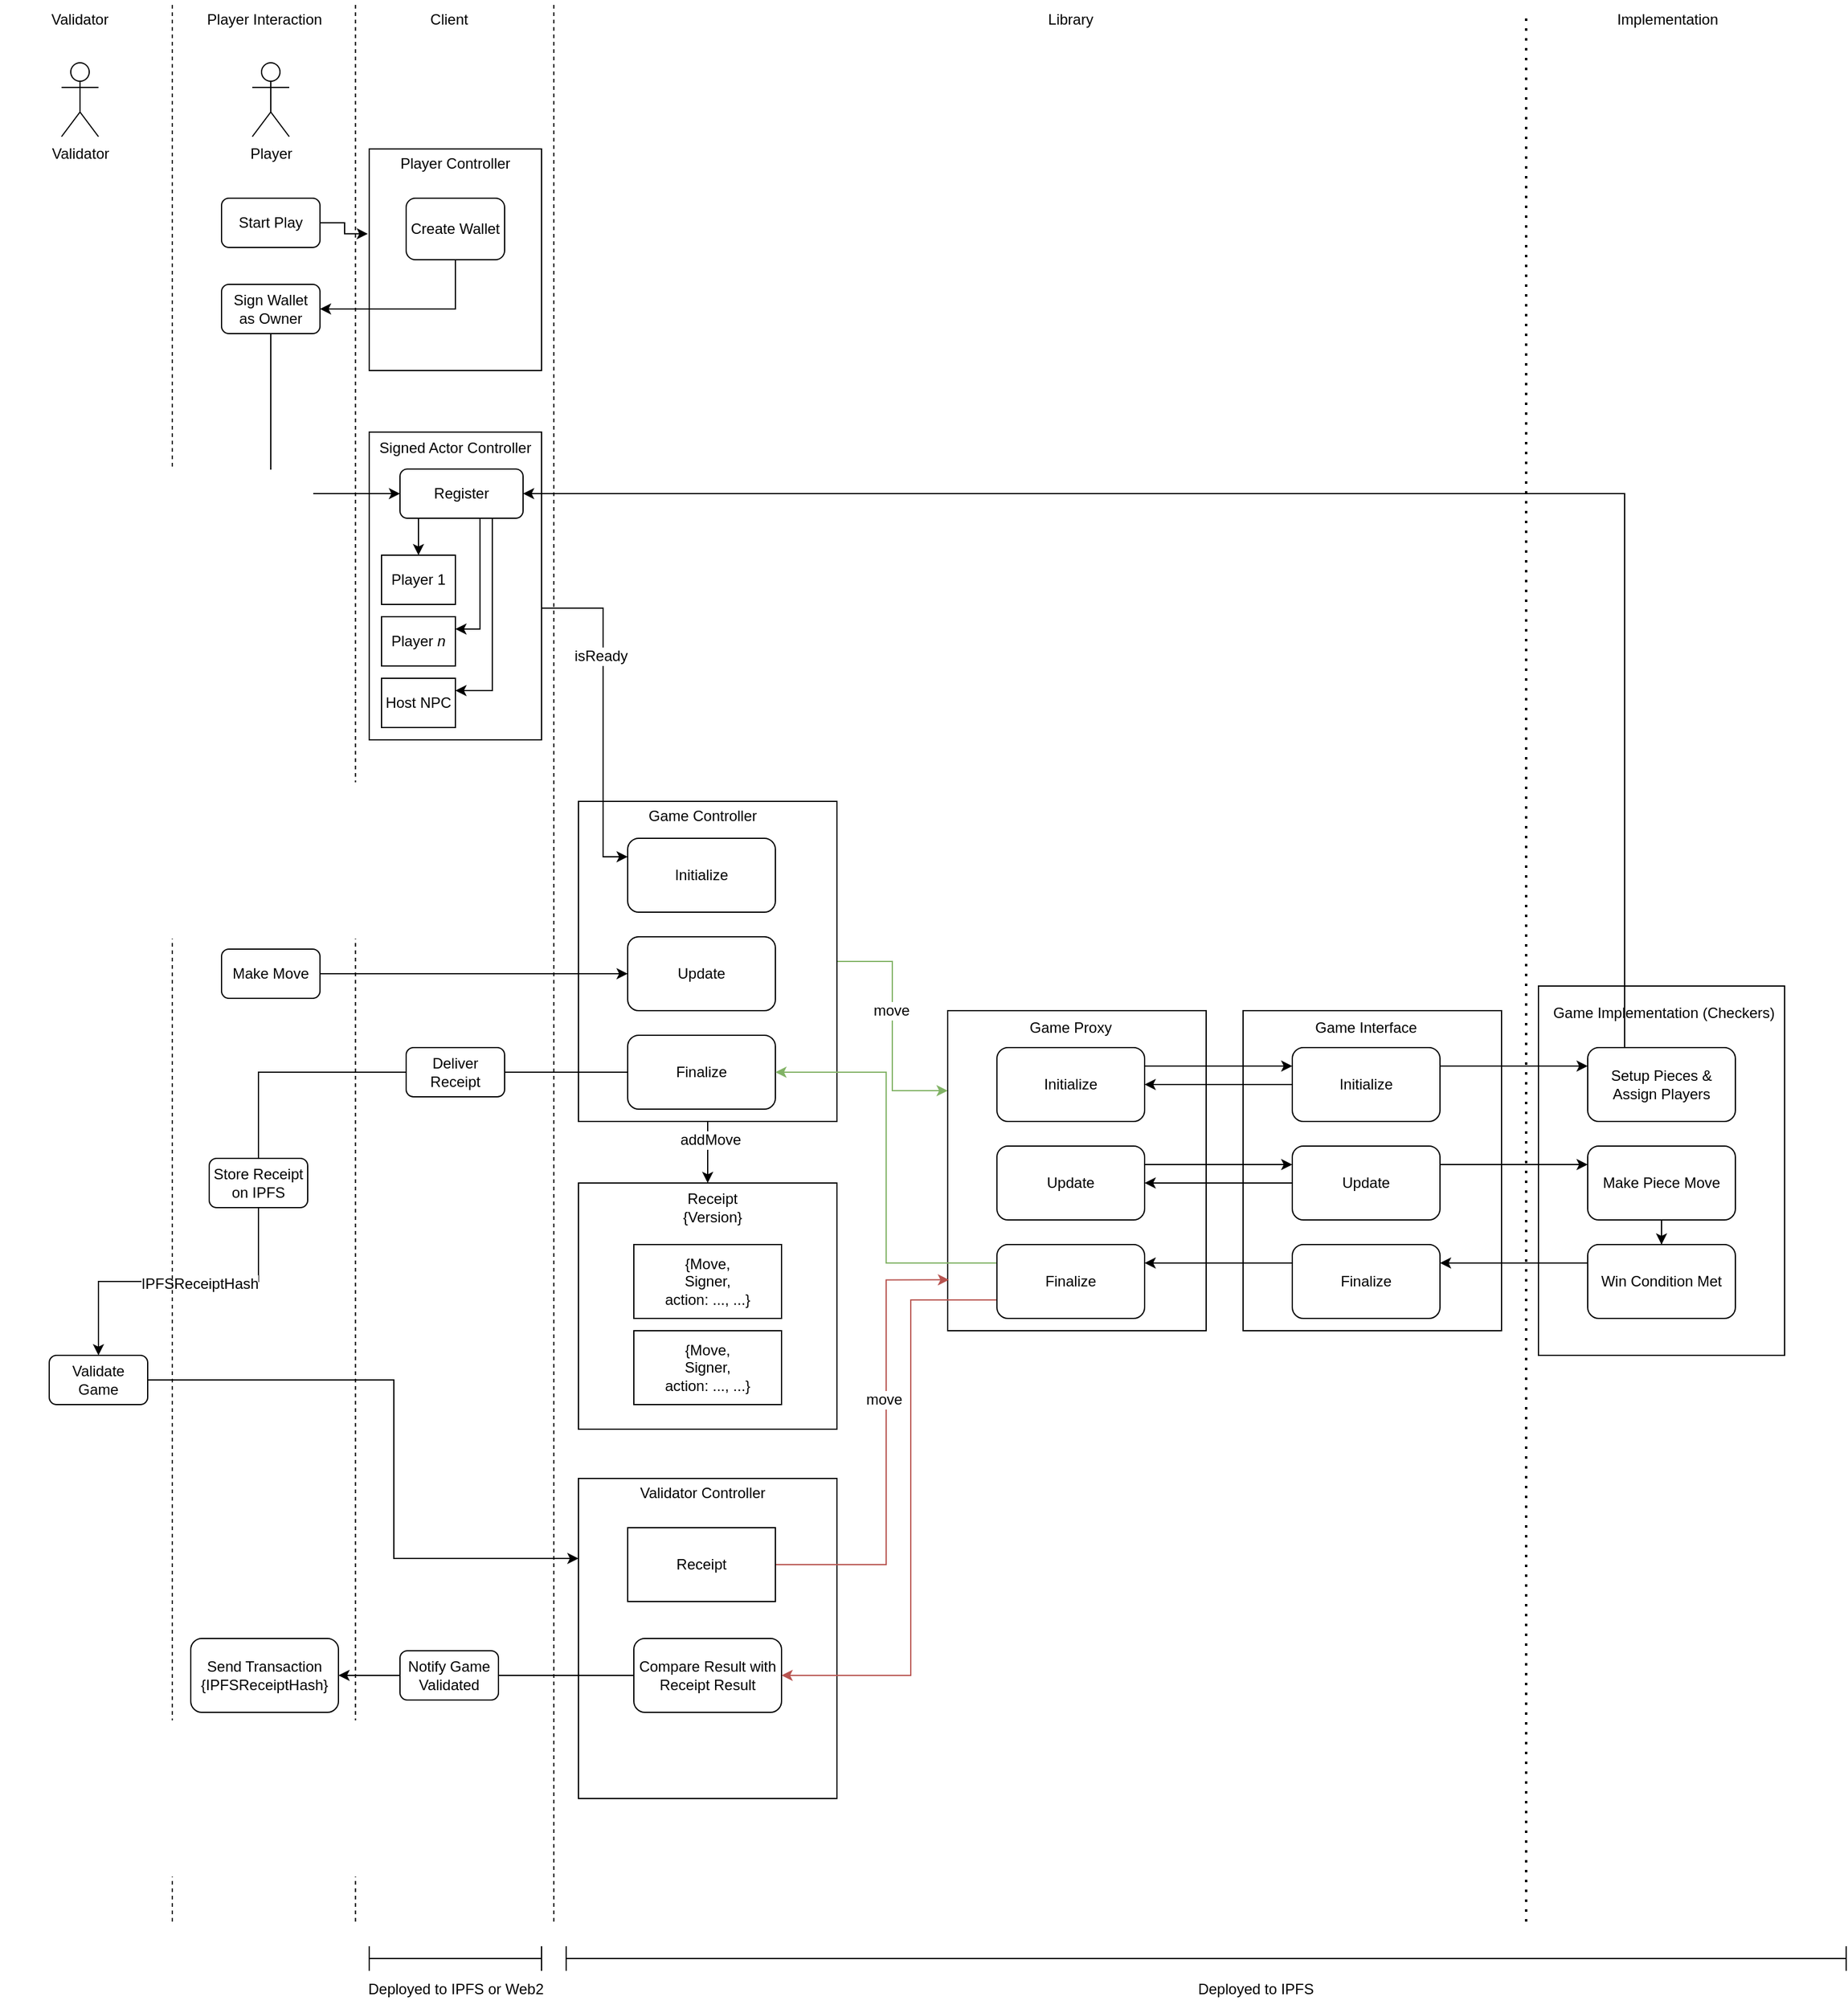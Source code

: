 <mxfile version="20.2.8" type="device"><diagram id="gDcPf-EVRQ7XJ19gjUli" name="Page-1"><mxGraphModel dx="1818" dy="1817" grid="1" gridSize="10" guides="1" tooltips="1" connect="1" arrows="1" fold="1" page="1" pageScale="1" pageWidth="850" pageHeight="1100" math="0" shadow="0"><root><mxCell id="0"/><mxCell id="1" parent="0"/><mxCell id="kvZeWbF67qn4dsBfVBK_-65" value="Validator Controller" style="rounded=0;whiteSpace=wrap;html=1;strokeColor=default;fontFamily=Helvetica;fontSize=12;fontColor=default;fillColor=default;movableLabel=1;" vertex="1" parent="1"><mxGeometry x="420" y="1140" width="210" height="260" as="geometry"><mxPoint x="-4" y="-118" as="offset"/></mxGeometry></mxCell><mxCell id="kvZeWbF67qn4dsBfVBK_-87" value="Game Implementation (Checkers)" style="rounded=0;whiteSpace=wrap;html=1;strokeColor=default;fontFamily=Helvetica;fontSize=12;fontColor=default;fillColor=default;movableLabel=1;" vertex="1" parent="1"><mxGeometry x="1200" y="740" width="200" height="300" as="geometry"><mxPoint x="2" y="-128" as="offset"/></mxGeometry></mxCell><mxCell id="kvZeWbF67qn4dsBfVBK_-17" value="Signed Actor Controller" style="rounded=0;whiteSpace=wrap;html=1;strokeColor=default;fontFamily=Helvetica;fontSize=12;fontColor=default;fillColor=default;movableLabel=1;" vertex="1" parent="1"><mxGeometry x="250" y="290" width="140" height="250" as="geometry"><mxPoint y="-112" as="offset"/></mxGeometry></mxCell><mxCell id="kvZeWbF67qn4dsBfVBK_-74" value="Game Proxy" style="rounded=0;whiteSpace=wrap;html=1;strokeColor=default;fontFamily=Helvetica;fontSize=12;fontColor=default;fillColor=default;movableLabel=1;" vertex="1" parent="1"><mxGeometry x="720" y="760" width="210" height="260" as="geometry"><mxPoint x="-5" y="-116" as="offset"/></mxGeometry></mxCell><mxCell id="kvZeWbF67qn4dsBfVBK_-86" style="edgeStyle=orthogonalEdgeStyle;rounded=0;orthogonalLoop=1;jettySize=auto;html=1;entryX=1;entryY=0.5;entryDx=0;entryDy=0;fontFamily=Helvetica;fontSize=12;fontColor=default;exitX=0.25;exitY=0;exitDx=0;exitDy=0;" edge="1" parent="1" source="kvZeWbF67qn4dsBfVBK_-90" target="kvZeWbF67qn4dsBfVBK_-24"><mxGeometry relative="1" as="geometry"><mxPoint x="910" y="690" as="sourcePoint"/><Array as="points"><mxPoint x="1270" y="340"/></Array></mxGeometry></mxCell><mxCell id="kvZeWbF67qn4dsBfVBK_-80" style="edgeStyle=orthogonalEdgeStyle;rounded=0;orthogonalLoop=1;jettySize=auto;html=1;entryX=0;entryY=0.25;entryDx=0;entryDy=0;fontFamily=Helvetica;fontSize=12;fontColor=default;fillColor=#d5e8d4;strokeColor=#82b366;" edge="1" parent="1" source="kvZeWbF67qn4dsBfVBK_-26" target="kvZeWbF67qn4dsBfVBK_-74"><mxGeometry relative="1" as="geometry"/></mxCell><mxCell id="kvZeWbF67qn4dsBfVBK_-89" value="move" style="edgeLabel;html=1;align=center;verticalAlign=middle;resizable=0;points=[];fontSize=12;fontFamily=Helvetica;fontColor=default;" vertex="1" connectable="0" parent="kvZeWbF67qn4dsBfVBK_-80"><mxGeometry x="-0.133" y="-1" relative="1" as="geometry"><mxPoint as="offset"/></mxGeometry></mxCell><mxCell id="kvZeWbF67qn4dsBfVBK_-26" value="Game Controller" style="rounded=0;whiteSpace=wrap;html=1;strokeColor=default;fontFamily=Helvetica;fontSize=12;fontColor=default;fillColor=default;movableLabel=1;" vertex="1" parent="1"><mxGeometry x="420" y="590" width="210" height="260" as="geometry"><mxPoint x="-4" y="-118" as="offset"/></mxGeometry></mxCell><mxCell id="kvZeWbF67qn4dsBfVBK_-10" value="Player Controller" style="rounded=0;whiteSpace=wrap;html=1;imageVerticalAlign=top;movableLabel=1;" vertex="1" parent="1"><mxGeometry x="250" y="60" width="140" height="180" as="geometry"><mxPoint y="-78" as="offset"/></mxGeometry></mxCell><mxCell id="kvZeWbF67qn4dsBfVBK_-1" value="Player&lt;br&gt;" style="shape=umlActor;verticalLabelPosition=bottom;verticalAlign=top;html=1;outlineConnect=0;" vertex="1" parent="1"><mxGeometry x="155" y="-10" width="30" height="60" as="geometry"/></mxCell><mxCell id="kvZeWbF67qn4dsBfVBK_-12" style="edgeStyle=orthogonalEdgeStyle;rounded=0;orthogonalLoop=1;jettySize=auto;html=1;fontFamily=Helvetica;fontSize=12;fontColor=default;entryX=-0.008;entryY=0.383;entryDx=0;entryDy=0;entryPerimeter=0;" edge="1" parent="1" source="kvZeWbF67qn4dsBfVBK_-6" target="kvZeWbF67qn4dsBfVBK_-10"><mxGeometry relative="1" as="geometry"><mxPoint x="410" y="160" as="targetPoint"/></mxGeometry></mxCell><mxCell id="kvZeWbF67qn4dsBfVBK_-6" value="Start Play" style="rounded=1;whiteSpace=wrap;html=1;" vertex="1" parent="1"><mxGeometry x="130" y="100" width="80" height="40" as="geometry"/></mxCell><mxCell id="kvZeWbF67qn4dsBfVBK_-125" style="edgeStyle=orthogonalEdgeStyle;rounded=0;orthogonalLoop=1;jettySize=auto;html=1;exitX=0.5;exitY=1;exitDx=0;exitDy=0;entryX=1;entryY=0.5;entryDx=0;entryDy=0;strokeColor=default;fontFamily=Helvetica;fontSize=12;fontColor=default;" edge="1" parent="1" source="kvZeWbF67qn4dsBfVBK_-9" target="kvZeWbF67qn4dsBfVBK_-15"><mxGeometry relative="1" as="geometry"/></mxCell><mxCell id="kvZeWbF67qn4dsBfVBK_-9" value="Create Wallet" style="rounded=1;whiteSpace=wrap;html=1;" vertex="1" parent="1"><mxGeometry x="280" y="100" width="80" height="50" as="geometry"/></mxCell><mxCell id="kvZeWbF67qn4dsBfVBK_-122" style="edgeStyle=orthogonalEdgeStyle;rounded=0;orthogonalLoop=1;jettySize=auto;html=1;strokeColor=default;fontFamily=Helvetica;fontSize=12;fontColor=default;entryX=0;entryY=0.5;entryDx=0;entryDy=0;" edge="1" parent="1" source="kvZeWbF67qn4dsBfVBK_-15" target="kvZeWbF67qn4dsBfVBK_-24"><mxGeometry relative="1" as="geometry"><mxPoint x="180" y="360" as="targetPoint"/><Array as="points"><mxPoint x="170" y="340"/></Array></mxGeometry></mxCell><mxCell id="kvZeWbF67qn4dsBfVBK_-15" value="Sign Wallet&lt;br&gt;as Owner" style="rounded=1;whiteSpace=wrap;html=1;" vertex="1" parent="1"><mxGeometry x="130" y="170" width="80" height="40" as="geometry"/></mxCell><mxCell id="kvZeWbF67qn4dsBfVBK_-16" value="" style="endArrow=none;dashed=1;html=1;rounded=0;fontFamily=Helvetica;fontSize=12;fontColor=default;" edge="1" parent="1"><mxGeometry width="50" height="50" relative="1" as="geometry"><mxPoint x="400" y="1500" as="sourcePoint"/><mxPoint x="400" y="-60" as="targetPoint"/></mxGeometry></mxCell><mxCell id="kvZeWbF67qn4dsBfVBK_-32" style="edgeStyle=orthogonalEdgeStyle;rounded=0;orthogonalLoop=1;jettySize=auto;html=1;exitX=1;exitY=0.75;exitDx=0;exitDy=0;fontFamily=Helvetica;fontSize=12;fontColor=default;entryX=0;entryY=0.25;entryDx=0;entryDy=0;" edge="1" parent="1" source="kvZeWbF67qn4dsBfVBK_-17" target="kvZeWbF67qn4dsBfVBK_-28"><mxGeometry relative="1" as="geometry"><mxPoint x="530" y="560" as="targetPoint"/><Array as="points"><mxPoint x="440" y="433"/><mxPoint x="440" y="635"/></Array></mxGeometry></mxCell><mxCell id="kvZeWbF67qn4dsBfVBK_-33" value="isReady" style="edgeLabel;html=1;align=center;verticalAlign=middle;resizable=0;points=[];fontSize=12;fontFamily=Helvetica;fontColor=default;" vertex="1" connectable="0" parent="kvZeWbF67qn4dsBfVBK_-32"><mxGeometry x="-0.167" y="-2" relative="1" as="geometry"><mxPoint y="1" as="offset"/></mxGeometry></mxCell><mxCell id="kvZeWbF67qn4dsBfVBK_-126" style="edgeStyle=orthogonalEdgeStyle;rounded=0;orthogonalLoop=1;jettySize=auto;html=1;exitX=0.25;exitY=1;exitDx=0;exitDy=0;entryX=0.5;entryY=0;entryDx=0;entryDy=0;strokeColor=default;fontFamily=Helvetica;fontSize=12;fontColor=default;" edge="1" parent="1" source="kvZeWbF67qn4dsBfVBK_-24" target="kvZeWbF67qn4dsBfVBK_-37"><mxGeometry relative="1" as="geometry"/></mxCell><mxCell id="kvZeWbF67qn4dsBfVBK_-127" style="edgeStyle=orthogonalEdgeStyle;rounded=0;orthogonalLoop=1;jettySize=auto;html=1;exitX=0.75;exitY=1;exitDx=0;exitDy=0;entryX=1;entryY=0.25;entryDx=0;entryDy=0;strokeColor=default;fontFamily=Helvetica;fontSize=12;fontColor=default;" edge="1" parent="1" source="kvZeWbF67qn4dsBfVBK_-24" target="kvZeWbF67qn4dsBfVBK_-40"><mxGeometry relative="1" as="geometry"><Array as="points"><mxPoint x="340" y="360"/><mxPoint x="340" y="450"/></Array></mxGeometry></mxCell><mxCell id="kvZeWbF67qn4dsBfVBK_-128" style="edgeStyle=orthogonalEdgeStyle;rounded=0;orthogonalLoop=1;jettySize=auto;html=1;exitX=0.75;exitY=1;exitDx=0;exitDy=0;entryX=1;entryY=0.25;entryDx=0;entryDy=0;strokeColor=default;fontFamily=Helvetica;fontSize=12;fontColor=default;" edge="1" parent="1" source="kvZeWbF67qn4dsBfVBK_-24" target="kvZeWbF67qn4dsBfVBK_-70"><mxGeometry relative="1" as="geometry"/></mxCell><mxCell id="kvZeWbF67qn4dsBfVBK_-24" value="Register" style="rounded=1;whiteSpace=wrap;html=1;strokeColor=default;fontFamily=Helvetica;fontSize=12;fontColor=default;fillColor=default;" vertex="1" parent="1"><mxGeometry x="275" y="320" width="100" height="40" as="geometry"/></mxCell><mxCell id="kvZeWbF67qn4dsBfVBK_-27" value="Game Interface" style="rounded=0;whiteSpace=wrap;html=1;strokeColor=default;fontFamily=Helvetica;fontSize=12;fontColor=default;fillColor=default;movableLabel=1;" vertex="1" parent="1"><mxGeometry x="960" y="760" width="210" height="260" as="geometry"><mxPoint x="-5" y="-116" as="offset"/></mxGeometry></mxCell><mxCell id="kvZeWbF67qn4dsBfVBK_-28" value="Initialize" style="rounded=1;whiteSpace=wrap;html=1;strokeColor=default;fontFamily=Helvetica;fontSize=12;fontColor=default;fillColor=default;" vertex="1" parent="1"><mxGeometry x="460" y="620" width="120" height="60" as="geometry"/></mxCell><mxCell id="kvZeWbF67qn4dsBfVBK_-82" style="edgeStyle=orthogonalEdgeStyle;rounded=0;orthogonalLoop=1;jettySize=auto;html=1;entryX=1;entryY=0.5;entryDx=0;entryDy=0;fontFamily=Helvetica;fontSize=12;fontColor=default;" edge="1" parent="1" source="kvZeWbF67qn4dsBfVBK_-34" target="kvZeWbF67qn4dsBfVBK_-76"><mxGeometry relative="1" as="geometry"/></mxCell><mxCell id="kvZeWbF67qn4dsBfVBK_-107" style="edgeStyle=orthogonalEdgeStyle;rounded=0;orthogonalLoop=1;jettySize=auto;html=1;exitX=1;exitY=0.25;exitDx=0;exitDy=0;entryX=0;entryY=0.25;entryDx=0;entryDy=0;strokeColor=default;fontFamily=Helvetica;fontSize=12;fontColor=default;" edge="1" parent="1" source="kvZeWbF67qn4dsBfVBK_-34" target="kvZeWbF67qn4dsBfVBK_-90"><mxGeometry relative="1" as="geometry"/></mxCell><mxCell id="kvZeWbF67qn4dsBfVBK_-34" value="Initialize" style="rounded=1;whiteSpace=wrap;html=1;strokeColor=default;fontFamily=Helvetica;fontSize=12;fontColor=default;fillColor=default;" vertex="1" parent="1"><mxGeometry x="1000" y="790" width="120" height="60" as="geometry"/></mxCell><mxCell id="kvZeWbF67qn4dsBfVBK_-37" value="Player 1" style="rounded=0;whiteSpace=wrap;html=1;strokeColor=default;fontFamily=Helvetica;fontSize=12;fontColor=default;fillColor=default;" vertex="1" parent="1"><mxGeometry x="260" y="390" width="60" height="40" as="geometry"/></mxCell><mxCell id="kvZeWbF67qn4dsBfVBK_-40" value="Player &lt;i&gt;n&lt;/i&gt;" style="rounded=0;whiteSpace=wrap;html=1;strokeColor=default;fontFamily=Helvetica;fontSize=12;fontColor=default;fillColor=default;" vertex="1" parent="1"><mxGeometry x="260" y="440" width="60" height="40" as="geometry"/></mxCell><mxCell id="kvZeWbF67qn4dsBfVBK_-45" style="edgeStyle=orthogonalEdgeStyle;rounded=0;orthogonalLoop=1;jettySize=auto;html=1;fontFamily=Helvetica;fontSize=12;fontColor=default;" edge="1" parent="1" source="kvZeWbF67qn4dsBfVBK_-43" target="kvZeWbF67qn4dsBfVBK_-44"><mxGeometry relative="1" as="geometry"/></mxCell><mxCell id="kvZeWbF67qn4dsBfVBK_-43" value="Make Move" style="rounded=1;whiteSpace=wrap;html=1;" vertex="1" parent="1"><mxGeometry x="130" y="710" width="80" height="40" as="geometry"/></mxCell><mxCell id="kvZeWbF67qn4dsBfVBK_-49" style="edgeStyle=orthogonalEdgeStyle;rounded=0;orthogonalLoop=1;jettySize=auto;html=1;entryX=0.5;entryY=0;entryDx=0;entryDy=0;fontFamily=Helvetica;fontSize=12;fontColor=default;exitX=0.5;exitY=1;exitDx=0;exitDy=0;" edge="1" parent="1" source="kvZeWbF67qn4dsBfVBK_-26" target="kvZeWbF67qn4dsBfVBK_-48"><mxGeometry relative="1" as="geometry"/></mxCell><mxCell id="kvZeWbF67qn4dsBfVBK_-50" value="addMove" style="edgeLabel;html=1;align=center;verticalAlign=middle;resizable=0;points=[];fontSize=12;fontFamily=Helvetica;fontColor=default;" vertex="1" connectable="0" parent="kvZeWbF67qn4dsBfVBK_-49"><mxGeometry x="-0.397" y="2" relative="1" as="geometry"><mxPoint as="offset"/></mxGeometry></mxCell><mxCell id="kvZeWbF67qn4dsBfVBK_-44" value="Update" style="rounded=1;whiteSpace=wrap;html=1;strokeColor=default;fontFamily=Helvetica;fontSize=12;fontColor=default;fillColor=default;" vertex="1" parent="1"><mxGeometry x="460" y="700" width="120" height="60" as="geometry"/></mxCell><mxCell id="kvZeWbF67qn4dsBfVBK_-84" style="edgeStyle=orthogonalEdgeStyle;rounded=0;orthogonalLoop=1;jettySize=auto;html=1;exitX=0;exitY=0.5;exitDx=0;exitDy=0;entryX=1;entryY=0.5;entryDx=0;entryDy=0;fontFamily=Helvetica;fontSize=12;fontColor=default;" edge="1" parent="1" source="kvZeWbF67qn4dsBfVBK_-46" target="kvZeWbF67qn4dsBfVBK_-77"><mxGeometry relative="1" as="geometry"/></mxCell><mxCell id="kvZeWbF67qn4dsBfVBK_-108" style="edgeStyle=orthogonalEdgeStyle;rounded=0;orthogonalLoop=1;jettySize=auto;html=1;exitX=1;exitY=0.25;exitDx=0;exitDy=0;entryX=0;entryY=0.25;entryDx=0;entryDy=0;strokeColor=default;fontFamily=Helvetica;fontSize=12;fontColor=default;" edge="1" parent="1" source="kvZeWbF67qn4dsBfVBK_-46" target="kvZeWbF67qn4dsBfVBK_-92"><mxGeometry relative="1" as="geometry"/></mxCell><mxCell id="kvZeWbF67qn4dsBfVBK_-46" value="Update" style="rounded=1;whiteSpace=wrap;html=1;strokeColor=default;fontFamily=Helvetica;fontSize=12;fontColor=default;fillColor=default;" vertex="1" parent="1"><mxGeometry x="1000" y="870" width="120" height="60" as="geometry"/></mxCell><mxCell id="kvZeWbF67qn4dsBfVBK_-48" value="Receipt&lt;br&gt;{Version}" style="rounded=0;whiteSpace=wrap;html=1;strokeColor=default;fontFamily=Helvetica;fontSize=12;fontColor=default;fillColor=default;movableLabel=1;" vertex="1" parent="1"><mxGeometry x="420" y="900" width="210" height="200" as="geometry"><mxPoint x="4" y="-80" as="offset"/></mxGeometry></mxCell><mxCell id="kvZeWbF67qn4dsBfVBK_-56" value="{Move,&lt;br&gt;Signer,&lt;br&gt;action: ..., ...}" style="rounded=0;whiteSpace=wrap;html=1;strokeColor=default;fontFamily=Helvetica;fontSize=12;fontColor=default;fillColor=default;" vertex="1" parent="1"><mxGeometry x="465" y="950" width="120" height="60" as="geometry"/></mxCell><mxCell id="kvZeWbF67qn4dsBfVBK_-57" value="{Move,&lt;br&gt;Signer,&lt;br&gt;action: ..., ...}" style="rounded=0;whiteSpace=wrap;html=1;strokeColor=default;fontFamily=Helvetica;fontSize=12;fontColor=default;fillColor=default;" vertex="1" parent="1"><mxGeometry x="465" y="1020" width="120" height="60" as="geometry"/></mxCell><mxCell id="kvZeWbF67qn4dsBfVBK_-150" style="edgeStyle=orthogonalEdgeStyle;rounded=0;orthogonalLoop=1;jettySize=auto;html=1;exitX=1;exitY=0.5;exitDx=0;exitDy=0;entryX=0;entryY=0.25;entryDx=0;entryDy=0;strokeColor=default;fontFamily=Helvetica;fontSize=12;fontColor=default;" edge="1" parent="1" source="kvZeWbF67qn4dsBfVBK_-61" target="kvZeWbF67qn4dsBfVBK_-65"><mxGeometry relative="1" as="geometry"><Array as="points"><mxPoint x="270" y="1060"/><mxPoint x="270" y="1205"/></Array></mxGeometry></mxCell><mxCell id="kvZeWbF67qn4dsBfVBK_-61" value="Validate Game" style="rounded=1;whiteSpace=wrap;html=1;" vertex="1" parent="1"><mxGeometry x="-10" y="1040" width="80" height="40" as="geometry"/></mxCell><mxCell id="kvZeWbF67qn4dsBfVBK_-85" style="edgeStyle=orthogonalEdgeStyle;rounded=0;orthogonalLoop=1;jettySize=auto;html=1;exitX=0;exitY=0.25;exitDx=0;exitDy=0;entryX=1;entryY=0.25;entryDx=0;entryDy=0;fontFamily=Helvetica;fontSize=12;fontColor=default;" edge="1" parent="1" source="kvZeWbF67qn4dsBfVBK_-62" target="kvZeWbF67qn4dsBfVBK_-78"><mxGeometry relative="1" as="geometry"/></mxCell><mxCell id="kvZeWbF67qn4dsBfVBK_-62" value="Finalize" style="rounded=1;whiteSpace=wrap;html=1;strokeColor=default;fontFamily=Helvetica;fontSize=12;fontColor=default;fillColor=default;" vertex="1" parent="1"><mxGeometry x="1000" y="950" width="120" height="60" as="geometry"/></mxCell><mxCell id="kvZeWbF67qn4dsBfVBK_-66" style="edgeStyle=orthogonalEdgeStyle;rounded=0;orthogonalLoop=1;jettySize=auto;html=1;exitX=0.5;exitY=1;exitDx=0;exitDy=0;fontFamily=Helvetica;fontSize=12;fontColor=default;startArrow=none;" edge="1" parent="1" source="kvZeWbF67qn4dsBfVBK_-144" target="kvZeWbF67qn4dsBfVBK_-61"><mxGeometry relative="1" as="geometry"/></mxCell><mxCell id="kvZeWbF67qn4dsBfVBK_-147" value="IPFSReceiptHash" style="edgeLabel;html=1;align=center;verticalAlign=middle;resizable=0;points=[];fontSize=12;fontFamily=Helvetica;fontColor=default;" vertex="1" connectable="0" parent="kvZeWbF67qn4dsBfVBK_-66"><mxGeometry x="-0.138" y="2" relative="1" as="geometry"><mxPoint as="offset"/></mxGeometry></mxCell><mxCell id="kvZeWbF67qn4dsBfVBK_-63" value="Finalize" style="rounded=1;whiteSpace=wrap;html=1;strokeColor=default;fontFamily=Helvetica;fontSize=12;fontColor=default;fillColor=default;" vertex="1" parent="1"><mxGeometry x="460" y="780" width="120" height="60" as="geometry"/></mxCell><mxCell id="kvZeWbF67qn4dsBfVBK_-79" style="edgeStyle=orthogonalEdgeStyle;rounded=0;orthogonalLoop=1;jettySize=auto;html=1;fontFamily=Helvetica;fontSize=12;fontColor=default;exitX=1;exitY=0.5;exitDx=0;exitDy=0;fillColor=#f8cecc;strokeColor=#b85450;entryX=0.005;entryY=0.841;entryDx=0;entryDy=0;entryPerimeter=0;" edge="1" parent="1" source="kvZeWbF67qn4dsBfVBK_-69" target="kvZeWbF67qn4dsBfVBK_-74"><mxGeometry relative="1" as="geometry"><mxPoint x="720" y="990" as="targetPoint"/><Array as="points"><mxPoint x="670" y="1210"/><mxPoint x="670" y="979"/></Array></mxGeometry></mxCell><mxCell id="kvZeWbF67qn4dsBfVBK_-88" value="move" style="edgeLabel;html=1;align=center;verticalAlign=middle;resizable=0;points=[];fontSize=12;fontFamily=Helvetica;fontColor=default;" vertex="1" connectable="0" parent="kvZeWbF67qn4dsBfVBK_-79"><mxGeometry x="0.205" y="2" relative="1" as="geometry"><mxPoint as="offset"/></mxGeometry></mxCell><mxCell id="kvZeWbF67qn4dsBfVBK_-69" value="Receipt" style="rounded=0;whiteSpace=wrap;html=1;strokeColor=default;fontFamily=Helvetica;fontSize=12;fontColor=default;fillColor=default;" vertex="1" parent="1"><mxGeometry x="460" y="1180" width="120" height="60" as="geometry"/></mxCell><mxCell id="kvZeWbF67qn4dsBfVBK_-70" value="Host NPC" style="rounded=0;whiteSpace=wrap;html=1;strokeColor=default;fontFamily=Helvetica;fontSize=12;fontColor=default;fillColor=default;" vertex="1" parent="1"><mxGeometry x="260" y="490" width="60" height="40" as="geometry"/></mxCell><mxCell id="kvZeWbF67qn4dsBfVBK_-81" style="edgeStyle=orthogonalEdgeStyle;rounded=0;orthogonalLoop=1;jettySize=auto;html=1;entryX=0;entryY=0.25;entryDx=0;entryDy=0;fontFamily=Helvetica;fontSize=12;fontColor=default;exitX=1;exitY=0.25;exitDx=0;exitDy=0;" edge="1" parent="1" source="kvZeWbF67qn4dsBfVBK_-76" target="kvZeWbF67qn4dsBfVBK_-34"><mxGeometry relative="1" as="geometry"/></mxCell><mxCell id="kvZeWbF67qn4dsBfVBK_-76" value="Initialize" style="rounded=1;whiteSpace=wrap;html=1;strokeColor=default;fontFamily=Helvetica;fontSize=12;fontColor=default;fillColor=default;" vertex="1" parent="1"><mxGeometry x="760" y="790" width="120" height="60" as="geometry"/></mxCell><mxCell id="kvZeWbF67qn4dsBfVBK_-83" style="edgeStyle=orthogonalEdgeStyle;rounded=0;orthogonalLoop=1;jettySize=auto;html=1;exitX=1;exitY=0.25;exitDx=0;exitDy=0;entryX=0;entryY=0.25;entryDx=0;entryDy=0;fontFamily=Helvetica;fontSize=12;fontColor=default;" edge="1" parent="1" source="kvZeWbF67qn4dsBfVBK_-77" target="kvZeWbF67qn4dsBfVBK_-46"><mxGeometry relative="1" as="geometry"/></mxCell><mxCell id="kvZeWbF67qn4dsBfVBK_-77" value="Update" style="rounded=1;whiteSpace=wrap;html=1;strokeColor=default;fontFamily=Helvetica;fontSize=12;fontColor=default;fillColor=default;" vertex="1" parent="1"><mxGeometry x="760" y="870" width="120" height="60" as="geometry"/></mxCell><mxCell id="kvZeWbF67qn4dsBfVBK_-116" style="edgeStyle=orthogonalEdgeStyle;rounded=0;orthogonalLoop=1;jettySize=auto;html=1;exitX=0;exitY=0.25;exitDx=0;exitDy=0;entryX=1;entryY=0.5;entryDx=0;entryDy=0;strokeColor=#82b366;fontFamily=Helvetica;fontSize=12;fontColor=default;fillColor=#d5e8d4;" edge="1" parent="1" source="kvZeWbF67qn4dsBfVBK_-78" target="kvZeWbF67qn4dsBfVBK_-63"><mxGeometry relative="1" as="geometry"/></mxCell><mxCell id="kvZeWbF67qn4dsBfVBK_-117" style="edgeStyle=orthogonalEdgeStyle;rounded=0;orthogonalLoop=1;jettySize=auto;html=1;exitX=0;exitY=0.75;exitDx=0;exitDy=0;entryX=1;entryY=0.5;entryDx=0;entryDy=0;strokeColor=#b85450;fontFamily=Helvetica;fontSize=12;fontColor=default;fillColor=#f8cecc;" edge="1" parent="1" source="kvZeWbF67qn4dsBfVBK_-78" target="kvZeWbF67qn4dsBfVBK_-115"><mxGeometry relative="1" as="geometry"><Array as="points"><mxPoint x="690" y="995"/><mxPoint x="690" y="1300"/></Array></mxGeometry></mxCell><mxCell id="kvZeWbF67qn4dsBfVBK_-78" value="Finalize" style="rounded=1;whiteSpace=wrap;html=1;strokeColor=default;fontFamily=Helvetica;fontSize=12;fontColor=default;fillColor=default;" vertex="1" parent="1"><mxGeometry x="760" y="950" width="120" height="60" as="geometry"/></mxCell><mxCell id="kvZeWbF67qn4dsBfVBK_-90" value="Setup Pieces &amp;amp; Assign Players" style="rounded=1;whiteSpace=wrap;html=1;strokeColor=default;fontFamily=Helvetica;fontSize=12;fontColor=default;fillColor=default;" vertex="1" parent="1"><mxGeometry x="1240" y="790" width="120" height="60" as="geometry"/></mxCell><mxCell id="kvZeWbF67qn4dsBfVBK_-96" style="edgeStyle=orthogonalEdgeStyle;rounded=0;orthogonalLoop=1;jettySize=auto;html=1;strokeColor=default;fontFamily=Helvetica;fontSize=12;fontColor=default;" edge="1" parent="1" source="kvZeWbF67qn4dsBfVBK_-92" target="kvZeWbF67qn4dsBfVBK_-94"><mxGeometry relative="1" as="geometry"/></mxCell><mxCell id="kvZeWbF67qn4dsBfVBK_-92" value="Make Piece Move" style="rounded=1;whiteSpace=wrap;html=1;strokeColor=default;fontFamily=Helvetica;fontSize=12;fontColor=default;fillColor=default;" vertex="1" parent="1"><mxGeometry x="1240" y="870" width="120" height="60" as="geometry"/></mxCell><mxCell id="kvZeWbF67qn4dsBfVBK_-109" style="edgeStyle=orthogonalEdgeStyle;rounded=0;orthogonalLoop=1;jettySize=auto;html=1;exitX=0;exitY=0.25;exitDx=0;exitDy=0;entryX=1;entryY=0.25;entryDx=0;entryDy=0;strokeColor=default;fontFamily=Helvetica;fontSize=12;fontColor=default;" edge="1" parent="1" source="kvZeWbF67qn4dsBfVBK_-94" target="kvZeWbF67qn4dsBfVBK_-62"><mxGeometry relative="1" as="geometry"/></mxCell><mxCell id="kvZeWbF67qn4dsBfVBK_-94" value="Win Condition Met" style="rounded=1;whiteSpace=wrap;html=1;strokeColor=default;fontFamily=Helvetica;fontSize=12;fontColor=default;fillColor=default;" vertex="1" parent="1"><mxGeometry x="1240" y="950" width="120" height="60" as="geometry"/></mxCell><mxCell id="kvZeWbF67qn4dsBfVBK_-110" value="" style="endArrow=none;dashed=1;html=1;dashPattern=1 3;strokeWidth=2;rounded=0;strokeColor=default;fontFamily=Helvetica;fontSize=12;fontColor=default;" edge="1" parent="1"><mxGeometry width="50" height="50" relative="1" as="geometry"><mxPoint x="1190" y="1500" as="sourcePoint"/><mxPoint x="1190" y="-50" as="targetPoint"/></mxGeometry></mxCell><mxCell id="kvZeWbF67qn4dsBfVBK_-111" value="Player Interaction" style="text;html=1;strokeColor=none;fillColor=none;align=center;verticalAlign=middle;whiteSpace=wrap;rounded=0;fontFamily=Helvetica;fontSize=12;fontColor=default;" vertex="1" parent="1"><mxGeometry x="100" y="-60" width="130" height="30" as="geometry"/></mxCell><mxCell id="kvZeWbF67qn4dsBfVBK_-112" value="Library" style="text;html=1;strokeColor=none;fillColor=none;align=center;verticalAlign=middle;whiteSpace=wrap;rounded=0;fontFamily=Helvetica;fontSize=12;fontColor=default;" vertex="1" parent="1"><mxGeometry x="755" y="-60" width="130" height="30" as="geometry"/></mxCell><mxCell id="kvZeWbF67qn4dsBfVBK_-113" value="Implementation" style="text;html=1;strokeColor=none;fillColor=none;align=center;verticalAlign=middle;whiteSpace=wrap;rounded=0;fontFamily=Helvetica;fontSize=12;fontColor=default;" vertex="1" parent="1"><mxGeometry x="1240" y="-60" width="130" height="30" as="geometry"/></mxCell><mxCell id="kvZeWbF67qn4dsBfVBK_-148" style="edgeStyle=orthogonalEdgeStyle;rounded=0;orthogonalLoop=1;jettySize=auto;html=1;exitX=0;exitY=0.5;exitDx=0;exitDy=0;entryX=1;entryY=0.5;entryDx=0;entryDy=0;strokeColor=default;fontFamily=Helvetica;fontSize=12;fontColor=default;startArrow=none;" edge="1" parent="1" source="kvZeWbF67qn4dsBfVBK_-151" target="kvZeWbF67qn4dsBfVBK_-141"><mxGeometry relative="1" as="geometry"/></mxCell><mxCell id="kvZeWbF67qn4dsBfVBK_-115" value="Compare Result with Receipt Result" style="rounded=1;whiteSpace=wrap;html=1;strokeColor=default;fontFamily=Helvetica;fontSize=12;fontColor=default;fillColor=default;" vertex="1" parent="1"><mxGeometry x="465" y="1270" width="120" height="60" as="geometry"/></mxCell><mxCell id="kvZeWbF67qn4dsBfVBK_-118" value="" style="endArrow=none;dashed=1;html=1;rounded=0;fontFamily=Helvetica;fontSize=12;fontColor=default;" edge="1" parent="1"><mxGeometry width="50" height="50" relative="1" as="geometry"><mxPoint x="238.82" y="1500" as="sourcePoint"/><mxPoint x="238.82" y="-60" as="targetPoint"/></mxGeometry></mxCell><mxCell id="kvZeWbF67qn4dsBfVBK_-119" value="Client" style="text;html=1;strokeColor=none;fillColor=none;align=center;verticalAlign=middle;whiteSpace=wrap;rounded=0;fontFamily=Helvetica;fontSize=12;fontColor=default;" vertex="1" parent="1"><mxGeometry x="250" y="-60" width="130" height="30" as="geometry"/></mxCell><mxCell id="kvZeWbF67qn4dsBfVBK_-123" value="" style="shape=crossbar;whiteSpace=wrap;html=1;rounded=1;strokeColor=default;fontFamily=Helvetica;fontSize=12;fontColor=default;fillColor=default;" vertex="1" parent="1"><mxGeometry x="410" y="1520" width="1040" height="20" as="geometry"/></mxCell><mxCell id="kvZeWbF67qn4dsBfVBK_-124" value="Deployed to IPFS" style="text;html=1;align=center;verticalAlign=middle;resizable=0;points=[];autosize=1;strokeColor=none;fillColor=none;fontSize=12;fontFamily=Helvetica;fontColor=default;" vertex="1" parent="1"><mxGeometry x="910" y="1540" width="120" height="30" as="geometry"/></mxCell><mxCell id="kvZeWbF67qn4dsBfVBK_-129" value="" style="shape=crossbar;whiteSpace=wrap;html=1;rounded=1;strokeColor=default;fontFamily=Helvetica;fontSize=12;fontColor=default;fillColor=default;" vertex="1" parent="1"><mxGeometry x="250" y="1520" width="140" height="20" as="geometry"/></mxCell><mxCell id="kvZeWbF67qn4dsBfVBK_-130" value="Deployed to IPFS or Web2" style="text;html=1;align=center;verticalAlign=middle;resizable=0;points=[];autosize=1;strokeColor=none;fillColor=none;fontSize=12;fontFamily=Helvetica;fontColor=default;" vertex="1" parent="1"><mxGeometry x="235" y="1540" width="170" height="30" as="geometry"/></mxCell><mxCell id="kvZeWbF67qn4dsBfVBK_-132" value="" style="endArrow=none;dashed=1;html=1;rounded=0;fontFamily=Helvetica;fontSize=12;fontColor=default;" edge="1" parent="1"><mxGeometry width="50" height="50" relative="1" as="geometry"><mxPoint x="90.0" y="1500" as="sourcePoint"/><mxPoint x="90.0" y="-60" as="targetPoint"/></mxGeometry></mxCell><mxCell id="kvZeWbF67qn4dsBfVBK_-133" value="Validator" style="text;html=1;strokeColor=none;fillColor=none;align=center;verticalAlign=middle;whiteSpace=wrap;rounded=0;fontFamily=Helvetica;fontSize=12;fontColor=default;" vertex="1" parent="1"><mxGeometry x="-50" y="-60" width="130" height="30" as="geometry"/></mxCell><mxCell id="kvZeWbF67qn4dsBfVBK_-135" value="Validator" style="shape=umlActor;verticalLabelPosition=bottom;verticalAlign=top;html=1;outlineConnect=0;" vertex="1" parent="1"><mxGeometry y="-10" width="30" height="60" as="geometry"/></mxCell><mxCell id="kvZeWbF67qn4dsBfVBK_-141" value="Send Transaction&lt;br&gt;{IPFSReceiptHash}" style="rounded=1;whiteSpace=wrap;html=1;" vertex="1" parent="1"><mxGeometry x="105" y="1270" width="120" height="60" as="geometry"/></mxCell><mxCell id="kvZeWbF67qn4dsBfVBK_-144" value="Store Receipt on IPFS" style="rounded=1;whiteSpace=wrap;html=1;" vertex="1" parent="1"><mxGeometry x="120" y="880" width="80" height="40" as="geometry"/></mxCell><mxCell id="kvZeWbF67qn4dsBfVBK_-145" value="" style="edgeStyle=orthogonalEdgeStyle;rounded=0;orthogonalLoop=1;jettySize=auto;html=1;exitX=0;exitY=0.5;exitDx=0;exitDy=0;fontFamily=Helvetica;fontSize=12;fontColor=default;endArrow=none;startArrow=none;" edge="1" parent="1" source="kvZeWbF67qn4dsBfVBK_-153" target="kvZeWbF67qn4dsBfVBK_-144"><mxGeometry relative="1" as="geometry"><mxPoint x="460" y="810" as="sourcePoint"/><mxPoint x="315" y="990" as="targetPoint"/></mxGeometry></mxCell><mxCell id="kvZeWbF67qn4dsBfVBK_-151" value="Notify Game Validated" style="rounded=1;whiteSpace=wrap;html=1;" vertex="1" parent="1"><mxGeometry x="275" y="1280" width="80" height="40" as="geometry"/></mxCell><mxCell id="kvZeWbF67qn4dsBfVBK_-152" value="" style="edgeStyle=orthogonalEdgeStyle;rounded=0;orthogonalLoop=1;jettySize=auto;html=1;exitX=0;exitY=0.5;exitDx=0;exitDy=0;entryX=1;entryY=0.5;entryDx=0;entryDy=0;strokeColor=default;fontFamily=Helvetica;fontSize=12;fontColor=default;endArrow=none;" edge="1" parent="1" source="kvZeWbF67qn4dsBfVBK_-115" target="kvZeWbF67qn4dsBfVBK_-151"><mxGeometry relative="1" as="geometry"><mxPoint x="465" y="1300" as="sourcePoint"/><mxPoint x="225" y="1300" as="targetPoint"/></mxGeometry></mxCell><mxCell id="kvZeWbF67qn4dsBfVBK_-153" value="Deliver Receipt" style="rounded=1;whiteSpace=wrap;html=1;" vertex="1" parent="1"><mxGeometry x="280" y="790" width="80" height="40" as="geometry"/></mxCell><mxCell id="kvZeWbF67qn4dsBfVBK_-154" value="" style="edgeStyle=orthogonalEdgeStyle;rounded=0;orthogonalLoop=1;jettySize=auto;html=1;exitX=0;exitY=0.5;exitDx=0;exitDy=0;fontFamily=Helvetica;fontSize=12;fontColor=default;endArrow=none;" edge="1" parent="1" source="kvZeWbF67qn4dsBfVBK_-63" target="kvZeWbF67qn4dsBfVBK_-153"><mxGeometry relative="1" as="geometry"><mxPoint x="460" y="810" as="sourcePoint"/><mxPoint x="160" y="880" as="targetPoint"/></mxGeometry></mxCell></root></mxGraphModel></diagram></mxfile>